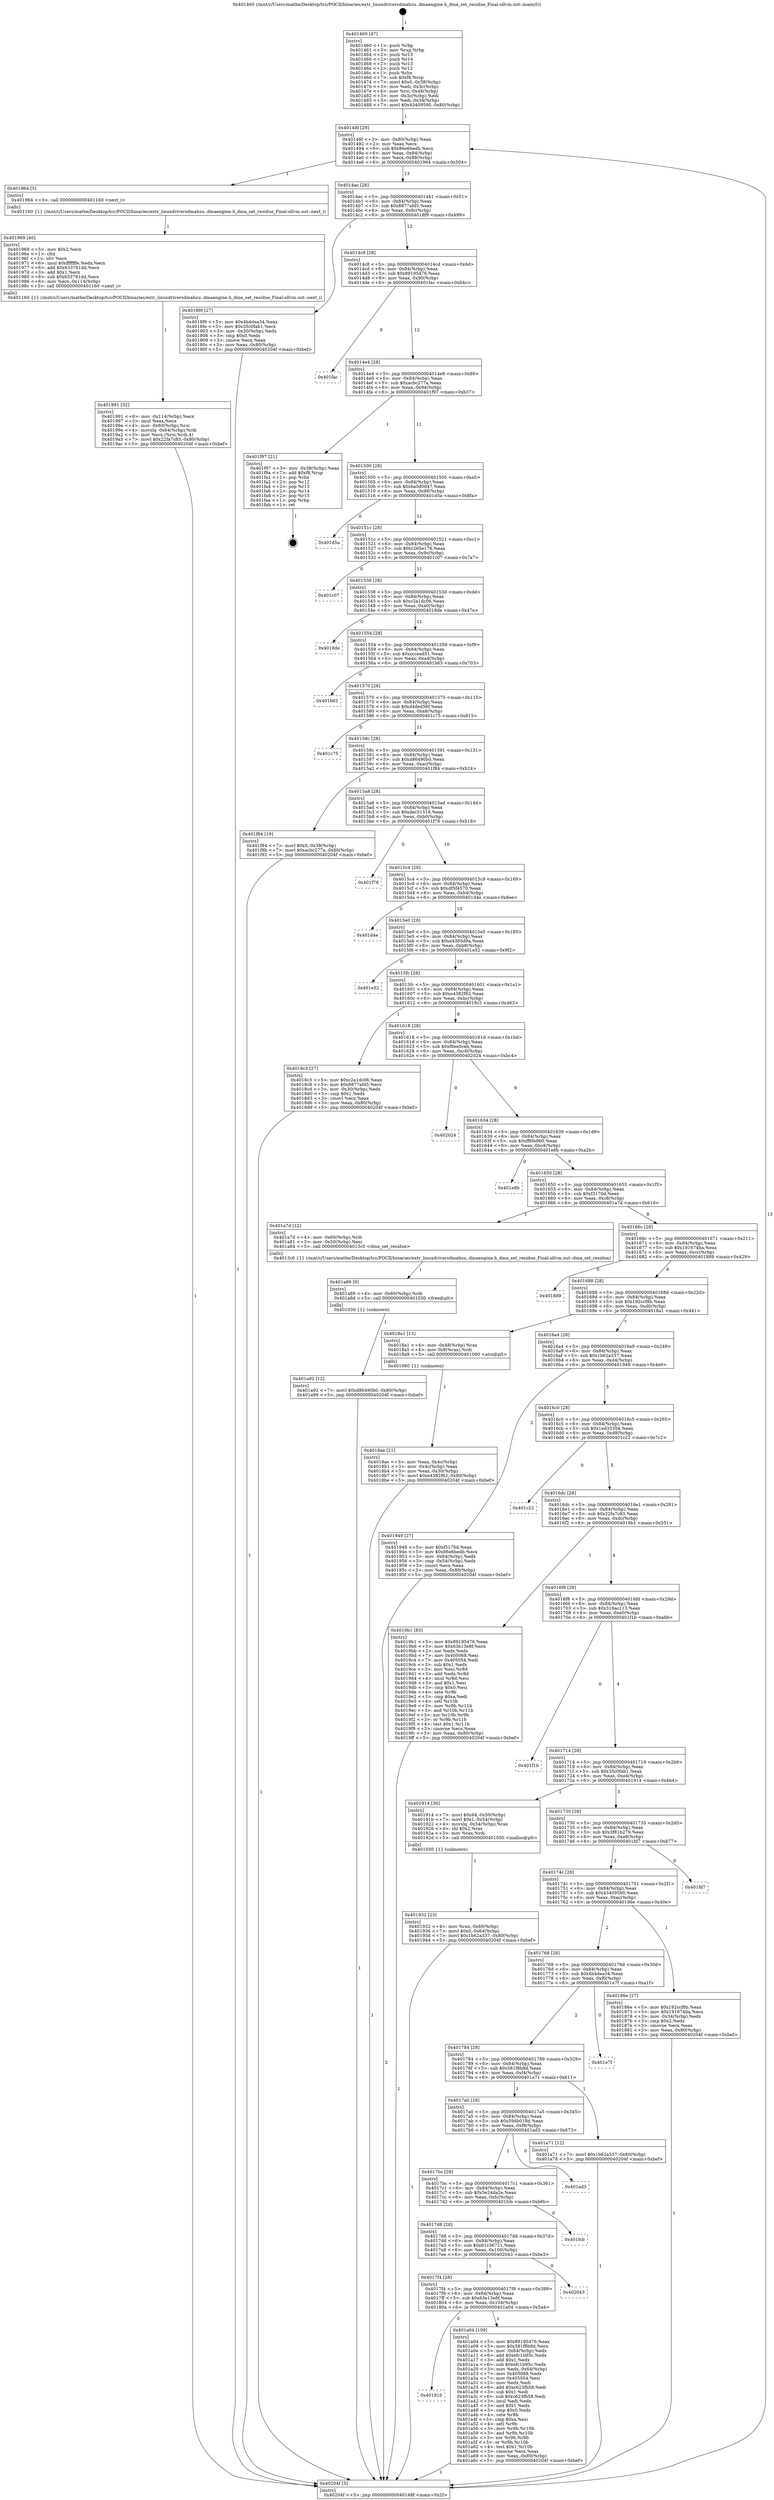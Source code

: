 digraph "0x401460" {
  label = "0x401460 (/mnt/c/Users/mathe/Desktop/tcc/POCII/binaries/extr_linuxdriversdmahsu..dmaengine.h_dma_set_residue_Final-ollvm.out::main(0))"
  labelloc = "t"
  node[shape=record]

  Entry [label="",width=0.3,height=0.3,shape=circle,fillcolor=black,style=filled]
  "0x40148f" [label="{
     0x40148f [29]\l
     | [instrs]\l
     &nbsp;&nbsp;0x40148f \<+3\>: mov -0x80(%rbp),%eax\l
     &nbsp;&nbsp;0x401492 \<+2\>: mov %eax,%ecx\l
     &nbsp;&nbsp;0x401494 \<+6\>: sub $0x86e6bedb,%ecx\l
     &nbsp;&nbsp;0x40149a \<+6\>: mov %eax,-0x84(%rbp)\l
     &nbsp;&nbsp;0x4014a0 \<+6\>: mov %ecx,-0x88(%rbp)\l
     &nbsp;&nbsp;0x4014a6 \<+6\>: je 0000000000401964 \<main+0x504\>\l
  }"]
  "0x401964" [label="{
     0x401964 [5]\l
     | [instrs]\l
     &nbsp;&nbsp;0x401964 \<+5\>: call 0000000000401160 \<next_i\>\l
     | [calls]\l
     &nbsp;&nbsp;0x401160 \{1\} (/mnt/c/Users/mathe/Desktop/tcc/POCII/binaries/extr_linuxdriversdmahsu..dmaengine.h_dma_set_residue_Final-ollvm.out::next_i)\l
  }"]
  "0x4014ac" [label="{
     0x4014ac [28]\l
     | [instrs]\l
     &nbsp;&nbsp;0x4014ac \<+5\>: jmp 00000000004014b1 \<main+0x51\>\l
     &nbsp;&nbsp;0x4014b1 \<+6\>: mov -0x84(%rbp),%eax\l
     &nbsp;&nbsp;0x4014b7 \<+5\>: sub $0x8877afd5,%eax\l
     &nbsp;&nbsp;0x4014bc \<+6\>: mov %eax,-0x8c(%rbp)\l
     &nbsp;&nbsp;0x4014c2 \<+6\>: je 00000000004018f9 \<main+0x499\>\l
  }"]
  Exit [label="",width=0.3,height=0.3,shape=circle,fillcolor=black,style=filled,peripheries=2]
  "0x4018f9" [label="{
     0x4018f9 [27]\l
     | [instrs]\l
     &nbsp;&nbsp;0x4018f9 \<+5\>: mov $0x4b4dea34,%eax\l
     &nbsp;&nbsp;0x4018fe \<+5\>: mov $0x35c0fab1,%ecx\l
     &nbsp;&nbsp;0x401903 \<+3\>: mov -0x30(%rbp),%edx\l
     &nbsp;&nbsp;0x401906 \<+3\>: cmp $0x0,%edx\l
     &nbsp;&nbsp;0x401909 \<+3\>: cmove %ecx,%eax\l
     &nbsp;&nbsp;0x40190c \<+3\>: mov %eax,-0x80(%rbp)\l
     &nbsp;&nbsp;0x40190f \<+5\>: jmp 000000000040204f \<main+0xbef\>\l
  }"]
  "0x4014c8" [label="{
     0x4014c8 [28]\l
     | [instrs]\l
     &nbsp;&nbsp;0x4014c8 \<+5\>: jmp 00000000004014cd \<main+0x6d\>\l
     &nbsp;&nbsp;0x4014cd \<+6\>: mov -0x84(%rbp),%eax\l
     &nbsp;&nbsp;0x4014d3 \<+5\>: sub $0x89195476,%eax\l
     &nbsp;&nbsp;0x4014d8 \<+6\>: mov %eax,-0x90(%rbp)\l
     &nbsp;&nbsp;0x4014de \<+6\>: je 0000000000401fac \<main+0xb4c\>\l
  }"]
  "0x401a92" [label="{
     0x401a92 [12]\l
     | [instrs]\l
     &nbsp;&nbsp;0x401a92 \<+7\>: movl $0xd86490b0,-0x80(%rbp)\l
     &nbsp;&nbsp;0x401a99 \<+5\>: jmp 000000000040204f \<main+0xbef\>\l
  }"]
  "0x401fac" [label="{
     0x401fac\l
  }", style=dashed]
  "0x4014e4" [label="{
     0x4014e4 [28]\l
     | [instrs]\l
     &nbsp;&nbsp;0x4014e4 \<+5\>: jmp 00000000004014e9 \<main+0x89\>\l
     &nbsp;&nbsp;0x4014e9 \<+6\>: mov -0x84(%rbp),%eax\l
     &nbsp;&nbsp;0x4014ef \<+5\>: sub $0xacbc277a,%eax\l
     &nbsp;&nbsp;0x4014f4 \<+6\>: mov %eax,-0x94(%rbp)\l
     &nbsp;&nbsp;0x4014fa \<+6\>: je 0000000000401f97 \<main+0xb37\>\l
  }"]
  "0x401a89" [label="{
     0x401a89 [9]\l
     | [instrs]\l
     &nbsp;&nbsp;0x401a89 \<+4\>: mov -0x60(%rbp),%rdi\l
     &nbsp;&nbsp;0x401a8d \<+5\>: call 0000000000401030 \<free@plt\>\l
     | [calls]\l
     &nbsp;&nbsp;0x401030 \{1\} (unknown)\l
  }"]
  "0x401f97" [label="{
     0x401f97 [21]\l
     | [instrs]\l
     &nbsp;&nbsp;0x401f97 \<+3\>: mov -0x38(%rbp),%eax\l
     &nbsp;&nbsp;0x401f9a \<+7\>: add $0xf8,%rsp\l
     &nbsp;&nbsp;0x401fa1 \<+1\>: pop %rbx\l
     &nbsp;&nbsp;0x401fa2 \<+2\>: pop %r12\l
     &nbsp;&nbsp;0x401fa4 \<+2\>: pop %r13\l
     &nbsp;&nbsp;0x401fa6 \<+2\>: pop %r14\l
     &nbsp;&nbsp;0x401fa8 \<+2\>: pop %r15\l
     &nbsp;&nbsp;0x401faa \<+1\>: pop %rbp\l
     &nbsp;&nbsp;0x401fab \<+1\>: ret\l
  }"]
  "0x401500" [label="{
     0x401500 [28]\l
     | [instrs]\l
     &nbsp;&nbsp;0x401500 \<+5\>: jmp 0000000000401505 \<main+0xa5\>\l
     &nbsp;&nbsp;0x401505 \<+6\>: mov -0x84(%rbp),%eax\l
     &nbsp;&nbsp;0x40150b \<+5\>: sub $0xba0d0d47,%eax\l
     &nbsp;&nbsp;0x401510 \<+6\>: mov %eax,-0x98(%rbp)\l
     &nbsp;&nbsp;0x401516 \<+6\>: je 0000000000401d5a \<main+0x8fa\>\l
  }"]
  "0x401810" [label="{
     0x401810\l
  }", style=dashed]
  "0x401d5a" [label="{
     0x401d5a\l
  }", style=dashed]
  "0x40151c" [label="{
     0x40151c [28]\l
     | [instrs]\l
     &nbsp;&nbsp;0x40151c \<+5\>: jmp 0000000000401521 \<main+0xc1\>\l
     &nbsp;&nbsp;0x401521 \<+6\>: mov -0x84(%rbp),%eax\l
     &nbsp;&nbsp;0x401527 \<+5\>: sub $0xc265e176,%eax\l
     &nbsp;&nbsp;0x40152c \<+6\>: mov %eax,-0x9c(%rbp)\l
     &nbsp;&nbsp;0x401532 \<+6\>: je 0000000000401c07 \<main+0x7a7\>\l
  }"]
  "0x401a04" [label="{
     0x401a04 [109]\l
     | [instrs]\l
     &nbsp;&nbsp;0x401a04 \<+5\>: mov $0x89195476,%eax\l
     &nbsp;&nbsp;0x401a09 \<+5\>: mov $0x581f8b9d,%ecx\l
     &nbsp;&nbsp;0x401a0e \<+3\>: mov -0x64(%rbp),%edx\l
     &nbsp;&nbsp;0x401a11 \<+6\>: add $0xefc1b95c,%edx\l
     &nbsp;&nbsp;0x401a17 \<+3\>: add $0x1,%edx\l
     &nbsp;&nbsp;0x401a1a \<+6\>: sub $0xefc1b95c,%edx\l
     &nbsp;&nbsp;0x401a20 \<+3\>: mov %edx,-0x64(%rbp)\l
     &nbsp;&nbsp;0x401a23 \<+7\>: mov 0x405068,%edx\l
     &nbsp;&nbsp;0x401a2a \<+7\>: mov 0x405054,%esi\l
     &nbsp;&nbsp;0x401a31 \<+2\>: mov %edx,%edi\l
     &nbsp;&nbsp;0x401a33 \<+6\>: add $0xc623fb58,%edi\l
     &nbsp;&nbsp;0x401a39 \<+3\>: sub $0x1,%edi\l
     &nbsp;&nbsp;0x401a3c \<+6\>: sub $0xc623fb58,%edi\l
     &nbsp;&nbsp;0x401a42 \<+3\>: imul %edi,%edx\l
     &nbsp;&nbsp;0x401a45 \<+3\>: and $0x1,%edx\l
     &nbsp;&nbsp;0x401a48 \<+3\>: cmp $0x0,%edx\l
     &nbsp;&nbsp;0x401a4b \<+4\>: sete %r8b\l
     &nbsp;&nbsp;0x401a4f \<+3\>: cmp $0xa,%esi\l
     &nbsp;&nbsp;0x401a52 \<+4\>: setl %r9b\l
     &nbsp;&nbsp;0x401a56 \<+3\>: mov %r8b,%r10b\l
     &nbsp;&nbsp;0x401a59 \<+3\>: and %r9b,%r10b\l
     &nbsp;&nbsp;0x401a5c \<+3\>: xor %r9b,%r8b\l
     &nbsp;&nbsp;0x401a5f \<+3\>: or %r8b,%r10b\l
     &nbsp;&nbsp;0x401a62 \<+4\>: test $0x1,%r10b\l
     &nbsp;&nbsp;0x401a66 \<+3\>: cmovne %ecx,%eax\l
     &nbsp;&nbsp;0x401a69 \<+3\>: mov %eax,-0x80(%rbp)\l
     &nbsp;&nbsp;0x401a6c \<+5\>: jmp 000000000040204f \<main+0xbef\>\l
  }"]
  "0x401c07" [label="{
     0x401c07\l
  }", style=dashed]
  "0x401538" [label="{
     0x401538 [28]\l
     | [instrs]\l
     &nbsp;&nbsp;0x401538 \<+5\>: jmp 000000000040153d \<main+0xdd\>\l
     &nbsp;&nbsp;0x40153d \<+6\>: mov -0x84(%rbp),%eax\l
     &nbsp;&nbsp;0x401543 \<+5\>: sub $0xc2a1dc06,%eax\l
     &nbsp;&nbsp;0x401548 \<+6\>: mov %eax,-0xa0(%rbp)\l
     &nbsp;&nbsp;0x40154e \<+6\>: je 00000000004018de \<main+0x47e\>\l
  }"]
  "0x4017f4" [label="{
     0x4017f4 [28]\l
     | [instrs]\l
     &nbsp;&nbsp;0x4017f4 \<+5\>: jmp 00000000004017f9 \<main+0x399\>\l
     &nbsp;&nbsp;0x4017f9 \<+6\>: mov -0x84(%rbp),%eax\l
     &nbsp;&nbsp;0x4017ff \<+5\>: sub $0x63e13e8f,%eax\l
     &nbsp;&nbsp;0x401804 \<+6\>: mov %eax,-0x104(%rbp)\l
     &nbsp;&nbsp;0x40180a \<+6\>: je 0000000000401a04 \<main+0x5a4\>\l
  }"]
  "0x4018de" [label="{
     0x4018de\l
  }", style=dashed]
  "0x401554" [label="{
     0x401554 [28]\l
     | [instrs]\l
     &nbsp;&nbsp;0x401554 \<+5\>: jmp 0000000000401559 \<main+0xf9\>\l
     &nbsp;&nbsp;0x401559 \<+6\>: mov -0x84(%rbp),%eax\l
     &nbsp;&nbsp;0x40155f \<+5\>: sub $0xcccead51,%eax\l
     &nbsp;&nbsp;0x401564 \<+6\>: mov %eax,-0xa4(%rbp)\l
     &nbsp;&nbsp;0x40156a \<+6\>: je 0000000000401b63 \<main+0x703\>\l
  }"]
  "0x402043" [label="{
     0x402043\l
  }", style=dashed]
  "0x401b63" [label="{
     0x401b63\l
  }", style=dashed]
  "0x401570" [label="{
     0x401570 [28]\l
     | [instrs]\l
     &nbsp;&nbsp;0x401570 \<+5\>: jmp 0000000000401575 \<main+0x115\>\l
     &nbsp;&nbsp;0x401575 \<+6\>: mov -0x84(%rbp),%eax\l
     &nbsp;&nbsp;0x40157b \<+5\>: sub $0xd4ded56f,%eax\l
     &nbsp;&nbsp;0x401580 \<+6\>: mov %eax,-0xa8(%rbp)\l
     &nbsp;&nbsp;0x401586 \<+6\>: je 0000000000401c75 \<main+0x815\>\l
  }"]
  "0x4017d8" [label="{
     0x4017d8 [28]\l
     | [instrs]\l
     &nbsp;&nbsp;0x4017d8 \<+5\>: jmp 00000000004017dd \<main+0x37d\>\l
     &nbsp;&nbsp;0x4017dd \<+6\>: mov -0x84(%rbp),%eax\l
     &nbsp;&nbsp;0x4017e3 \<+5\>: sub $0x61c36721,%eax\l
     &nbsp;&nbsp;0x4017e8 \<+6\>: mov %eax,-0x100(%rbp)\l
     &nbsp;&nbsp;0x4017ee \<+6\>: je 0000000000402043 \<main+0xbe3\>\l
  }"]
  "0x401c75" [label="{
     0x401c75\l
  }", style=dashed]
  "0x40158c" [label="{
     0x40158c [28]\l
     | [instrs]\l
     &nbsp;&nbsp;0x40158c \<+5\>: jmp 0000000000401591 \<main+0x131\>\l
     &nbsp;&nbsp;0x401591 \<+6\>: mov -0x84(%rbp),%eax\l
     &nbsp;&nbsp;0x401597 \<+5\>: sub $0xd86490b0,%eax\l
     &nbsp;&nbsp;0x40159c \<+6\>: mov %eax,-0xac(%rbp)\l
     &nbsp;&nbsp;0x4015a2 \<+6\>: je 0000000000401f84 \<main+0xb24\>\l
  }"]
  "0x401fcb" [label="{
     0x401fcb\l
  }", style=dashed]
  "0x401f84" [label="{
     0x401f84 [19]\l
     | [instrs]\l
     &nbsp;&nbsp;0x401f84 \<+7\>: movl $0x0,-0x38(%rbp)\l
     &nbsp;&nbsp;0x401f8b \<+7\>: movl $0xacbc277a,-0x80(%rbp)\l
     &nbsp;&nbsp;0x401f92 \<+5\>: jmp 000000000040204f \<main+0xbef\>\l
  }"]
  "0x4015a8" [label="{
     0x4015a8 [28]\l
     | [instrs]\l
     &nbsp;&nbsp;0x4015a8 \<+5\>: jmp 00000000004015ad \<main+0x14d\>\l
     &nbsp;&nbsp;0x4015ad \<+6\>: mov -0x84(%rbp),%eax\l
     &nbsp;&nbsp;0x4015b3 \<+5\>: sub $0xdec51518,%eax\l
     &nbsp;&nbsp;0x4015b8 \<+6\>: mov %eax,-0xb0(%rbp)\l
     &nbsp;&nbsp;0x4015be \<+6\>: je 0000000000401f78 \<main+0xb18\>\l
  }"]
  "0x4017bc" [label="{
     0x4017bc [28]\l
     | [instrs]\l
     &nbsp;&nbsp;0x4017bc \<+5\>: jmp 00000000004017c1 \<main+0x361\>\l
     &nbsp;&nbsp;0x4017c1 \<+6\>: mov -0x84(%rbp),%eax\l
     &nbsp;&nbsp;0x4017c7 \<+5\>: sub $0x5e24da2e,%eax\l
     &nbsp;&nbsp;0x4017cc \<+6\>: mov %eax,-0xfc(%rbp)\l
     &nbsp;&nbsp;0x4017d2 \<+6\>: je 0000000000401fcb \<main+0xb6b\>\l
  }"]
  "0x401f78" [label="{
     0x401f78\l
  }", style=dashed]
  "0x4015c4" [label="{
     0x4015c4 [28]\l
     | [instrs]\l
     &nbsp;&nbsp;0x4015c4 \<+5\>: jmp 00000000004015c9 \<main+0x169\>\l
     &nbsp;&nbsp;0x4015c9 \<+6\>: mov -0x84(%rbp),%eax\l
     &nbsp;&nbsp;0x4015cf \<+5\>: sub $0xdf5f4570,%eax\l
     &nbsp;&nbsp;0x4015d4 \<+6\>: mov %eax,-0xb4(%rbp)\l
     &nbsp;&nbsp;0x4015da \<+6\>: je 0000000000401d4e \<main+0x8ee\>\l
  }"]
  "0x401ad3" [label="{
     0x401ad3\l
  }", style=dashed]
  "0x401d4e" [label="{
     0x401d4e\l
  }", style=dashed]
  "0x4015e0" [label="{
     0x4015e0 [28]\l
     | [instrs]\l
     &nbsp;&nbsp;0x4015e0 \<+5\>: jmp 00000000004015e5 \<main+0x185\>\l
     &nbsp;&nbsp;0x4015e5 \<+6\>: mov -0x84(%rbp),%eax\l
     &nbsp;&nbsp;0x4015eb \<+5\>: sub $0xe4365d9a,%eax\l
     &nbsp;&nbsp;0x4015f0 \<+6\>: mov %eax,-0xb8(%rbp)\l
     &nbsp;&nbsp;0x4015f6 \<+6\>: je 0000000000401e52 \<main+0x9f2\>\l
  }"]
  "0x4017a0" [label="{
     0x4017a0 [28]\l
     | [instrs]\l
     &nbsp;&nbsp;0x4017a0 \<+5\>: jmp 00000000004017a5 \<main+0x345\>\l
     &nbsp;&nbsp;0x4017a5 \<+6\>: mov -0x84(%rbp),%eax\l
     &nbsp;&nbsp;0x4017ab \<+5\>: sub $0x59db018d,%eax\l
     &nbsp;&nbsp;0x4017b0 \<+6\>: mov %eax,-0xf8(%rbp)\l
     &nbsp;&nbsp;0x4017b6 \<+6\>: je 0000000000401ad3 \<main+0x673\>\l
  }"]
  "0x401e52" [label="{
     0x401e52\l
  }", style=dashed]
  "0x4015fc" [label="{
     0x4015fc [28]\l
     | [instrs]\l
     &nbsp;&nbsp;0x4015fc \<+5\>: jmp 0000000000401601 \<main+0x1a1\>\l
     &nbsp;&nbsp;0x401601 \<+6\>: mov -0x84(%rbp),%eax\l
     &nbsp;&nbsp;0x401607 \<+5\>: sub $0xe4382f62,%eax\l
     &nbsp;&nbsp;0x40160c \<+6\>: mov %eax,-0xbc(%rbp)\l
     &nbsp;&nbsp;0x401612 \<+6\>: je 00000000004018c3 \<main+0x463\>\l
  }"]
  "0x401a71" [label="{
     0x401a71 [12]\l
     | [instrs]\l
     &nbsp;&nbsp;0x401a71 \<+7\>: movl $0x1b62a337,-0x80(%rbp)\l
     &nbsp;&nbsp;0x401a78 \<+5\>: jmp 000000000040204f \<main+0xbef\>\l
  }"]
  "0x4018c3" [label="{
     0x4018c3 [27]\l
     | [instrs]\l
     &nbsp;&nbsp;0x4018c3 \<+5\>: mov $0xc2a1dc06,%eax\l
     &nbsp;&nbsp;0x4018c8 \<+5\>: mov $0x8877afd5,%ecx\l
     &nbsp;&nbsp;0x4018cd \<+3\>: mov -0x30(%rbp),%edx\l
     &nbsp;&nbsp;0x4018d0 \<+3\>: cmp $0x1,%edx\l
     &nbsp;&nbsp;0x4018d3 \<+3\>: cmovl %ecx,%eax\l
     &nbsp;&nbsp;0x4018d6 \<+3\>: mov %eax,-0x80(%rbp)\l
     &nbsp;&nbsp;0x4018d9 \<+5\>: jmp 000000000040204f \<main+0xbef\>\l
  }"]
  "0x401618" [label="{
     0x401618 [28]\l
     | [instrs]\l
     &nbsp;&nbsp;0x401618 \<+5\>: jmp 000000000040161d \<main+0x1bd\>\l
     &nbsp;&nbsp;0x40161d \<+6\>: mov -0x84(%rbp),%eax\l
     &nbsp;&nbsp;0x401623 \<+5\>: sub $0xf8ee0ceb,%eax\l
     &nbsp;&nbsp;0x401628 \<+6\>: mov %eax,-0xc0(%rbp)\l
     &nbsp;&nbsp;0x40162e \<+6\>: je 0000000000402024 \<main+0xbc4\>\l
  }"]
  "0x401784" [label="{
     0x401784 [28]\l
     | [instrs]\l
     &nbsp;&nbsp;0x401784 \<+5\>: jmp 0000000000401789 \<main+0x329\>\l
     &nbsp;&nbsp;0x401789 \<+6\>: mov -0x84(%rbp),%eax\l
     &nbsp;&nbsp;0x40178f \<+5\>: sub $0x581f8b9d,%eax\l
     &nbsp;&nbsp;0x401794 \<+6\>: mov %eax,-0xf4(%rbp)\l
     &nbsp;&nbsp;0x40179a \<+6\>: je 0000000000401a71 \<main+0x611\>\l
  }"]
  "0x402024" [label="{
     0x402024\l
  }", style=dashed]
  "0x401634" [label="{
     0x401634 [28]\l
     | [instrs]\l
     &nbsp;&nbsp;0x401634 \<+5\>: jmp 0000000000401639 \<main+0x1d9\>\l
     &nbsp;&nbsp;0x401639 \<+6\>: mov -0x84(%rbp),%eax\l
     &nbsp;&nbsp;0x40163f \<+5\>: sub $0xff6fe960,%eax\l
     &nbsp;&nbsp;0x401644 \<+6\>: mov %eax,-0xc4(%rbp)\l
     &nbsp;&nbsp;0x40164a \<+6\>: je 0000000000401e8b \<main+0xa2b\>\l
  }"]
  "0x401e7f" [label="{
     0x401e7f\l
  }", style=dashed]
  "0x401e8b" [label="{
     0x401e8b\l
  }", style=dashed]
  "0x401650" [label="{
     0x401650 [28]\l
     | [instrs]\l
     &nbsp;&nbsp;0x401650 \<+5\>: jmp 0000000000401655 \<main+0x1f5\>\l
     &nbsp;&nbsp;0x401655 \<+6\>: mov -0x84(%rbp),%eax\l
     &nbsp;&nbsp;0x40165b \<+5\>: sub $0xf3170d,%eax\l
     &nbsp;&nbsp;0x401660 \<+6\>: mov %eax,-0xc8(%rbp)\l
     &nbsp;&nbsp;0x401666 \<+6\>: je 0000000000401a7d \<main+0x61d\>\l
  }"]
  "0x401991" [label="{
     0x401991 [32]\l
     | [instrs]\l
     &nbsp;&nbsp;0x401991 \<+6\>: mov -0x114(%rbp),%ecx\l
     &nbsp;&nbsp;0x401997 \<+3\>: imul %eax,%ecx\l
     &nbsp;&nbsp;0x40199a \<+4\>: mov -0x60(%rbp),%rsi\l
     &nbsp;&nbsp;0x40199e \<+4\>: movslq -0x64(%rbp),%rdi\l
     &nbsp;&nbsp;0x4019a2 \<+3\>: mov %ecx,(%rsi,%rdi,4)\l
     &nbsp;&nbsp;0x4019a5 \<+7\>: movl $0x22fa7c83,-0x80(%rbp)\l
     &nbsp;&nbsp;0x4019ac \<+5\>: jmp 000000000040204f \<main+0xbef\>\l
  }"]
  "0x401a7d" [label="{
     0x401a7d [12]\l
     | [instrs]\l
     &nbsp;&nbsp;0x401a7d \<+4\>: mov -0x60(%rbp),%rdi\l
     &nbsp;&nbsp;0x401a81 \<+3\>: mov -0x50(%rbp),%esi\l
     &nbsp;&nbsp;0x401a84 \<+5\>: call 00000000004013c0 \<dma_set_residue\>\l
     | [calls]\l
     &nbsp;&nbsp;0x4013c0 \{1\} (/mnt/c/Users/mathe/Desktop/tcc/POCII/binaries/extr_linuxdriversdmahsu..dmaengine.h_dma_set_residue_Final-ollvm.out::dma_set_residue)\l
  }"]
  "0x40166c" [label="{
     0x40166c [28]\l
     | [instrs]\l
     &nbsp;&nbsp;0x40166c \<+5\>: jmp 0000000000401671 \<main+0x211\>\l
     &nbsp;&nbsp;0x401671 \<+6\>: mov -0x84(%rbp),%eax\l
     &nbsp;&nbsp;0x401677 \<+5\>: sub $0x191674ba,%eax\l
     &nbsp;&nbsp;0x40167c \<+6\>: mov %eax,-0xcc(%rbp)\l
     &nbsp;&nbsp;0x401682 \<+6\>: je 0000000000401889 \<main+0x429\>\l
  }"]
  "0x401969" [label="{
     0x401969 [40]\l
     | [instrs]\l
     &nbsp;&nbsp;0x401969 \<+5\>: mov $0x2,%ecx\l
     &nbsp;&nbsp;0x40196e \<+1\>: cltd\l
     &nbsp;&nbsp;0x40196f \<+2\>: idiv %ecx\l
     &nbsp;&nbsp;0x401971 \<+6\>: imul $0xfffffffe,%edx,%ecx\l
     &nbsp;&nbsp;0x401977 \<+6\>: add $0x633781dd,%ecx\l
     &nbsp;&nbsp;0x40197d \<+3\>: add $0x1,%ecx\l
     &nbsp;&nbsp;0x401980 \<+6\>: sub $0x633781dd,%ecx\l
     &nbsp;&nbsp;0x401986 \<+6\>: mov %ecx,-0x114(%rbp)\l
     &nbsp;&nbsp;0x40198c \<+5\>: call 0000000000401160 \<next_i\>\l
     | [calls]\l
     &nbsp;&nbsp;0x401160 \{1\} (/mnt/c/Users/mathe/Desktop/tcc/POCII/binaries/extr_linuxdriversdmahsu..dmaengine.h_dma_set_residue_Final-ollvm.out::next_i)\l
  }"]
  "0x401889" [label="{
     0x401889\l
  }", style=dashed]
  "0x401688" [label="{
     0x401688 [28]\l
     | [instrs]\l
     &nbsp;&nbsp;0x401688 \<+5\>: jmp 000000000040168d \<main+0x22d\>\l
     &nbsp;&nbsp;0x40168d \<+6\>: mov -0x84(%rbp),%eax\l
     &nbsp;&nbsp;0x401693 \<+5\>: sub $0x192ccf8b,%eax\l
     &nbsp;&nbsp;0x401698 \<+6\>: mov %eax,-0xd0(%rbp)\l
     &nbsp;&nbsp;0x40169e \<+6\>: je 00000000004018a1 \<main+0x441\>\l
  }"]
  "0x401932" [label="{
     0x401932 [23]\l
     | [instrs]\l
     &nbsp;&nbsp;0x401932 \<+4\>: mov %rax,-0x60(%rbp)\l
     &nbsp;&nbsp;0x401936 \<+7\>: movl $0x0,-0x64(%rbp)\l
     &nbsp;&nbsp;0x40193d \<+7\>: movl $0x1b62a337,-0x80(%rbp)\l
     &nbsp;&nbsp;0x401944 \<+5\>: jmp 000000000040204f \<main+0xbef\>\l
  }"]
  "0x4018a1" [label="{
     0x4018a1 [13]\l
     | [instrs]\l
     &nbsp;&nbsp;0x4018a1 \<+4\>: mov -0x48(%rbp),%rax\l
     &nbsp;&nbsp;0x4018a5 \<+4\>: mov 0x8(%rax),%rdi\l
     &nbsp;&nbsp;0x4018a9 \<+5\>: call 0000000000401060 \<atoi@plt\>\l
     | [calls]\l
     &nbsp;&nbsp;0x401060 \{1\} (unknown)\l
  }"]
  "0x4016a4" [label="{
     0x4016a4 [28]\l
     | [instrs]\l
     &nbsp;&nbsp;0x4016a4 \<+5\>: jmp 00000000004016a9 \<main+0x249\>\l
     &nbsp;&nbsp;0x4016a9 \<+6\>: mov -0x84(%rbp),%eax\l
     &nbsp;&nbsp;0x4016af \<+5\>: sub $0x1b62a337,%eax\l
     &nbsp;&nbsp;0x4016b4 \<+6\>: mov %eax,-0xd4(%rbp)\l
     &nbsp;&nbsp;0x4016ba \<+6\>: je 0000000000401949 \<main+0x4e9\>\l
  }"]
  "0x4018ae" [label="{
     0x4018ae [21]\l
     | [instrs]\l
     &nbsp;&nbsp;0x4018ae \<+3\>: mov %eax,-0x4c(%rbp)\l
     &nbsp;&nbsp;0x4018b1 \<+3\>: mov -0x4c(%rbp),%eax\l
     &nbsp;&nbsp;0x4018b4 \<+3\>: mov %eax,-0x30(%rbp)\l
     &nbsp;&nbsp;0x4018b7 \<+7\>: movl $0xe4382f62,-0x80(%rbp)\l
     &nbsp;&nbsp;0x4018be \<+5\>: jmp 000000000040204f \<main+0xbef\>\l
  }"]
  "0x401949" [label="{
     0x401949 [27]\l
     | [instrs]\l
     &nbsp;&nbsp;0x401949 \<+5\>: mov $0xf3170d,%eax\l
     &nbsp;&nbsp;0x40194e \<+5\>: mov $0x86e6bedb,%ecx\l
     &nbsp;&nbsp;0x401953 \<+3\>: mov -0x64(%rbp),%edx\l
     &nbsp;&nbsp;0x401956 \<+3\>: cmp -0x54(%rbp),%edx\l
     &nbsp;&nbsp;0x401959 \<+3\>: cmovl %ecx,%eax\l
     &nbsp;&nbsp;0x40195c \<+3\>: mov %eax,-0x80(%rbp)\l
     &nbsp;&nbsp;0x40195f \<+5\>: jmp 000000000040204f \<main+0xbef\>\l
  }"]
  "0x4016c0" [label="{
     0x4016c0 [28]\l
     | [instrs]\l
     &nbsp;&nbsp;0x4016c0 \<+5\>: jmp 00000000004016c5 \<main+0x265\>\l
     &nbsp;&nbsp;0x4016c5 \<+6\>: mov -0x84(%rbp),%eax\l
     &nbsp;&nbsp;0x4016cb \<+5\>: sub $0x1ed33354,%eax\l
     &nbsp;&nbsp;0x4016d0 \<+6\>: mov %eax,-0xd8(%rbp)\l
     &nbsp;&nbsp;0x4016d6 \<+6\>: je 0000000000401c22 \<main+0x7c2\>\l
  }"]
  "0x401460" [label="{
     0x401460 [47]\l
     | [instrs]\l
     &nbsp;&nbsp;0x401460 \<+1\>: push %rbp\l
     &nbsp;&nbsp;0x401461 \<+3\>: mov %rsp,%rbp\l
     &nbsp;&nbsp;0x401464 \<+2\>: push %r15\l
     &nbsp;&nbsp;0x401466 \<+2\>: push %r14\l
     &nbsp;&nbsp;0x401468 \<+2\>: push %r13\l
     &nbsp;&nbsp;0x40146a \<+2\>: push %r12\l
     &nbsp;&nbsp;0x40146c \<+1\>: push %rbx\l
     &nbsp;&nbsp;0x40146d \<+7\>: sub $0xf8,%rsp\l
     &nbsp;&nbsp;0x401474 \<+7\>: movl $0x0,-0x38(%rbp)\l
     &nbsp;&nbsp;0x40147b \<+3\>: mov %edi,-0x3c(%rbp)\l
     &nbsp;&nbsp;0x40147e \<+4\>: mov %rsi,-0x48(%rbp)\l
     &nbsp;&nbsp;0x401482 \<+3\>: mov -0x3c(%rbp),%edi\l
     &nbsp;&nbsp;0x401485 \<+3\>: mov %edi,-0x34(%rbp)\l
     &nbsp;&nbsp;0x401488 \<+7\>: movl $0x43409590,-0x80(%rbp)\l
  }"]
  "0x401c22" [label="{
     0x401c22\l
  }", style=dashed]
  "0x4016dc" [label="{
     0x4016dc [28]\l
     | [instrs]\l
     &nbsp;&nbsp;0x4016dc \<+5\>: jmp 00000000004016e1 \<main+0x281\>\l
     &nbsp;&nbsp;0x4016e1 \<+6\>: mov -0x84(%rbp),%eax\l
     &nbsp;&nbsp;0x4016e7 \<+5\>: sub $0x22fa7c83,%eax\l
     &nbsp;&nbsp;0x4016ec \<+6\>: mov %eax,-0xdc(%rbp)\l
     &nbsp;&nbsp;0x4016f2 \<+6\>: je 00000000004019b1 \<main+0x551\>\l
  }"]
  "0x40204f" [label="{
     0x40204f [5]\l
     | [instrs]\l
     &nbsp;&nbsp;0x40204f \<+5\>: jmp 000000000040148f \<main+0x2f\>\l
  }"]
  "0x4019b1" [label="{
     0x4019b1 [83]\l
     | [instrs]\l
     &nbsp;&nbsp;0x4019b1 \<+5\>: mov $0x89195476,%eax\l
     &nbsp;&nbsp;0x4019b6 \<+5\>: mov $0x63e13e8f,%ecx\l
     &nbsp;&nbsp;0x4019bb \<+2\>: xor %edx,%edx\l
     &nbsp;&nbsp;0x4019bd \<+7\>: mov 0x405068,%esi\l
     &nbsp;&nbsp;0x4019c4 \<+7\>: mov 0x405054,%edi\l
     &nbsp;&nbsp;0x4019cb \<+3\>: sub $0x1,%edx\l
     &nbsp;&nbsp;0x4019ce \<+3\>: mov %esi,%r8d\l
     &nbsp;&nbsp;0x4019d1 \<+3\>: add %edx,%r8d\l
     &nbsp;&nbsp;0x4019d4 \<+4\>: imul %r8d,%esi\l
     &nbsp;&nbsp;0x4019d8 \<+3\>: and $0x1,%esi\l
     &nbsp;&nbsp;0x4019db \<+3\>: cmp $0x0,%esi\l
     &nbsp;&nbsp;0x4019de \<+4\>: sete %r9b\l
     &nbsp;&nbsp;0x4019e2 \<+3\>: cmp $0xa,%edi\l
     &nbsp;&nbsp;0x4019e5 \<+4\>: setl %r10b\l
     &nbsp;&nbsp;0x4019e9 \<+3\>: mov %r9b,%r11b\l
     &nbsp;&nbsp;0x4019ec \<+3\>: and %r10b,%r11b\l
     &nbsp;&nbsp;0x4019ef \<+3\>: xor %r10b,%r9b\l
     &nbsp;&nbsp;0x4019f2 \<+3\>: or %r9b,%r11b\l
     &nbsp;&nbsp;0x4019f5 \<+4\>: test $0x1,%r11b\l
     &nbsp;&nbsp;0x4019f9 \<+3\>: cmovne %ecx,%eax\l
     &nbsp;&nbsp;0x4019fc \<+3\>: mov %eax,-0x80(%rbp)\l
     &nbsp;&nbsp;0x4019ff \<+5\>: jmp 000000000040204f \<main+0xbef\>\l
  }"]
  "0x4016f8" [label="{
     0x4016f8 [28]\l
     | [instrs]\l
     &nbsp;&nbsp;0x4016f8 \<+5\>: jmp 00000000004016fd \<main+0x29d\>\l
     &nbsp;&nbsp;0x4016fd \<+6\>: mov -0x84(%rbp),%eax\l
     &nbsp;&nbsp;0x401703 \<+5\>: sub $0x318ac113,%eax\l
     &nbsp;&nbsp;0x401708 \<+6\>: mov %eax,-0xe0(%rbp)\l
     &nbsp;&nbsp;0x40170e \<+6\>: je 0000000000401f1b \<main+0xabb\>\l
  }"]
  "0x401768" [label="{
     0x401768 [28]\l
     | [instrs]\l
     &nbsp;&nbsp;0x401768 \<+5\>: jmp 000000000040176d \<main+0x30d\>\l
     &nbsp;&nbsp;0x40176d \<+6\>: mov -0x84(%rbp),%eax\l
     &nbsp;&nbsp;0x401773 \<+5\>: sub $0x4b4dea34,%eax\l
     &nbsp;&nbsp;0x401778 \<+6\>: mov %eax,-0xf0(%rbp)\l
     &nbsp;&nbsp;0x40177e \<+6\>: je 0000000000401e7f \<main+0xa1f\>\l
  }"]
  "0x401f1b" [label="{
     0x401f1b\l
  }", style=dashed]
  "0x401714" [label="{
     0x401714 [28]\l
     | [instrs]\l
     &nbsp;&nbsp;0x401714 \<+5\>: jmp 0000000000401719 \<main+0x2b9\>\l
     &nbsp;&nbsp;0x401719 \<+6\>: mov -0x84(%rbp),%eax\l
     &nbsp;&nbsp;0x40171f \<+5\>: sub $0x35c0fab1,%eax\l
     &nbsp;&nbsp;0x401724 \<+6\>: mov %eax,-0xe4(%rbp)\l
     &nbsp;&nbsp;0x40172a \<+6\>: je 0000000000401914 \<main+0x4b4\>\l
  }"]
  "0x40186e" [label="{
     0x40186e [27]\l
     | [instrs]\l
     &nbsp;&nbsp;0x40186e \<+5\>: mov $0x192ccf8b,%eax\l
     &nbsp;&nbsp;0x401873 \<+5\>: mov $0x191674ba,%ecx\l
     &nbsp;&nbsp;0x401878 \<+3\>: mov -0x34(%rbp),%edx\l
     &nbsp;&nbsp;0x40187b \<+3\>: cmp $0x2,%edx\l
     &nbsp;&nbsp;0x40187e \<+3\>: cmovne %ecx,%eax\l
     &nbsp;&nbsp;0x401881 \<+3\>: mov %eax,-0x80(%rbp)\l
     &nbsp;&nbsp;0x401884 \<+5\>: jmp 000000000040204f \<main+0xbef\>\l
  }"]
  "0x401914" [label="{
     0x401914 [30]\l
     | [instrs]\l
     &nbsp;&nbsp;0x401914 \<+7\>: movl $0x64,-0x50(%rbp)\l
     &nbsp;&nbsp;0x40191b \<+7\>: movl $0x1,-0x54(%rbp)\l
     &nbsp;&nbsp;0x401922 \<+4\>: movslq -0x54(%rbp),%rax\l
     &nbsp;&nbsp;0x401926 \<+4\>: shl $0x2,%rax\l
     &nbsp;&nbsp;0x40192a \<+3\>: mov %rax,%rdi\l
     &nbsp;&nbsp;0x40192d \<+5\>: call 0000000000401050 \<malloc@plt\>\l
     | [calls]\l
     &nbsp;&nbsp;0x401050 \{1\} (unknown)\l
  }"]
  "0x401730" [label="{
     0x401730 [28]\l
     | [instrs]\l
     &nbsp;&nbsp;0x401730 \<+5\>: jmp 0000000000401735 \<main+0x2d5\>\l
     &nbsp;&nbsp;0x401735 \<+6\>: mov -0x84(%rbp),%eax\l
     &nbsp;&nbsp;0x40173b \<+5\>: sub $0x3f81b279,%eax\l
     &nbsp;&nbsp;0x401740 \<+6\>: mov %eax,-0xe8(%rbp)\l
     &nbsp;&nbsp;0x401746 \<+6\>: je 0000000000401fd7 \<main+0xb77\>\l
  }"]
  "0x40174c" [label="{
     0x40174c [28]\l
     | [instrs]\l
     &nbsp;&nbsp;0x40174c \<+5\>: jmp 0000000000401751 \<main+0x2f1\>\l
     &nbsp;&nbsp;0x401751 \<+6\>: mov -0x84(%rbp),%eax\l
     &nbsp;&nbsp;0x401757 \<+5\>: sub $0x43409590,%eax\l
     &nbsp;&nbsp;0x40175c \<+6\>: mov %eax,-0xec(%rbp)\l
     &nbsp;&nbsp;0x401762 \<+6\>: je 000000000040186e \<main+0x40e\>\l
  }"]
  "0x401fd7" [label="{
     0x401fd7\l
  }", style=dashed]
  Entry -> "0x401460" [label=" 1"]
  "0x40148f" -> "0x401964" [label=" 1"]
  "0x40148f" -> "0x4014ac" [label=" 13"]
  "0x401f97" -> Exit [label=" 1"]
  "0x4014ac" -> "0x4018f9" [label=" 1"]
  "0x4014ac" -> "0x4014c8" [label=" 12"]
  "0x401f84" -> "0x40204f" [label=" 1"]
  "0x4014c8" -> "0x401fac" [label=" 0"]
  "0x4014c8" -> "0x4014e4" [label=" 12"]
  "0x401a92" -> "0x40204f" [label=" 1"]
  "0x4014e4" -> "0x401f97" [label=" 1"]
  "0x4014e4" -> "0x401500" [label=" 11"]
  "0x401a89" -> "0x401a92" [label=" 1"]
  "0x401500" -> "0x401d5a" [label=" 0"]
  "0x401500" -> "0x40151c" [label=" 11"]
  "0x401a7d" -> "0x401a89" [label=" 1"]
  "0x40151c" -> "0x401c07" [label=" 0"]
  "0x40151c" -> "0x401538" [label=" 11"]
  "0x401a71" -> "0x40204f" [label=" 1"]
  "0x401538" -> "0x4018de" [label=" 0"]
  "0x401538" -> "0x401554" [label=" 11"]
  "0x4017f4" -> "0x401810" [label=" 0"]
  "0x401554" -> "0x401b63" [label=" 0"]
  "0x401554" -> "0x401570" [label=" 11"]
  "0x4017f4" -> "0x401a04" [label=" 1"]
  "0x401570" -> "0x401c75" [label=" 0"]
  "0x401570" -> "0x40158c" [label=" 11"]
  "0x4017d8" -> "0x4017f4" [label=" 1"]
  "0x40158c" -> "0x401f84" [label=" 1"]
  "0x40158c" -> "0x4015a8" [label=" 10"]
  "0x4017d8" -> "0x402043" [label=" 0"]
  "0x4015a8" -> "0x401f78" [label=" 0"]
  "0x4015a8" -> "0x4015c4" [label=" 10"]
  "0x4017bc" -> "0x4017d8" [label=" 1"]
  "0x4015c4" -> "0x401d4e" [label=" 0"]
  "0x4015c4" -> "0x4015e0" [label=" 10"]
  "0x4017bc" -> "0x401fcb" [label=" 0"]
  "0x4015e0" -> "0x401e52" [label=" 0"]
  "0x4015e0" -> "0x4015fc" [label=" 10"]
  "0x4017a0" -> "0x4017bc" [label=" 1"]
  "0x4015fc" -> "0x4018c3" [label=" 1"]
  "0x4015fc" -> "0x401618" [label=" 9"]
  "0x4017a0" -> "0x401ad3" [label=" 0"]
  "0x401618" -> "0x402024" [label=" 0"]
  "0x401618" -> "0x401634" [label=" 9"]
  "0x401784" -> "0x4017a0" [label=" 1"]
  "0x401634" -> "0x401e8b" [label=" 0"]
  "0x401634" -> "0x401650" [label=" 9"]
  "0x401784" -> "0x401a71" [label=" 1"]
  "0x401650" -> "0x401a7d" [label=" 1"]
  "0x401650" -> "0x40166c" [label=" 8"]
  "0x401768" -> "0x401784" [label=" 2"]
  "0x40166c" -> "0x401889" [label=" 0"]
  "0x40166c" -> "0x401688" [label=" 8"]
  "0x401768" -> "0x401e7f" [label=" 0"]
  "0x401688" -> "0x4018a1" [label=" 1"]
  "0x401688" -> "0x4016a4" [label=" 7"]
  "0x401a04" -> "0x40204f" [label=" 1"]
  "0x4016a4" -> "0x401949" [label=" 2"]
  "0x4016a4" -> "0x4016c0" [label=" 5"]
  "0x4019b1" -> "0x40204f" [label=" 1"]
  "0x4016c0" -> "0x401c22" [label=" 0"]
  "0x4016c0" -> "0x4016dc" [label=" 5"]
  "0x401991" -> "0x40204f" [label=" 1"]
  "0x4016dc" -> "0x4019b1" [label=" 1"]
  "0x4016dc" -> "0x4016f8" [label=" 4"]
  "0x401969" -> "0x401991" [label=" 1"]
  "0x4016f8" -> "0x401f1b" [label=" 0"]
  "0x4016f8" -> "0x401714" [label=" 4"]
  "0x401964" -> "0x401969" [label=" 1"]
  "0x401714" -> "0x401914" [label=" 1"]
  "0x401714" -> "0x401730" [label=" 3"]
  "0x401949" -> "0x40204f" [label=" 2"]
  "0x401730" -> "0x401fd7" [label=" 0"]
  "0x401730" -> "0x40174c" [label=" 3"]
  "0x401932" -> "0x40204f" [label=" 1"]
  "0x40174c" -> "0x40186e" [label=" 1"]
  "0x40174c" -> "0x401768" [label=" 2"]
  "0x40186e" -> "0x40204f" [label=" 1"]
  "0x401460" -> "0x40148f" [label=" 1"]
  "0x40204f" -> "0x40148f" [label=" 13"]
  "0x4018a1" -> "0x4018ae" [label=" 1"]
  "0x4018ae" -> "0x40204f" [label=" 1"]
  "0x4018c3" -> "0x40204f" [label=" 1"]
  "0x4018f9" -> "0x40204f" [label=" 1"]
  "0x401914" -> "0x401932" [label=" 1"]
}
